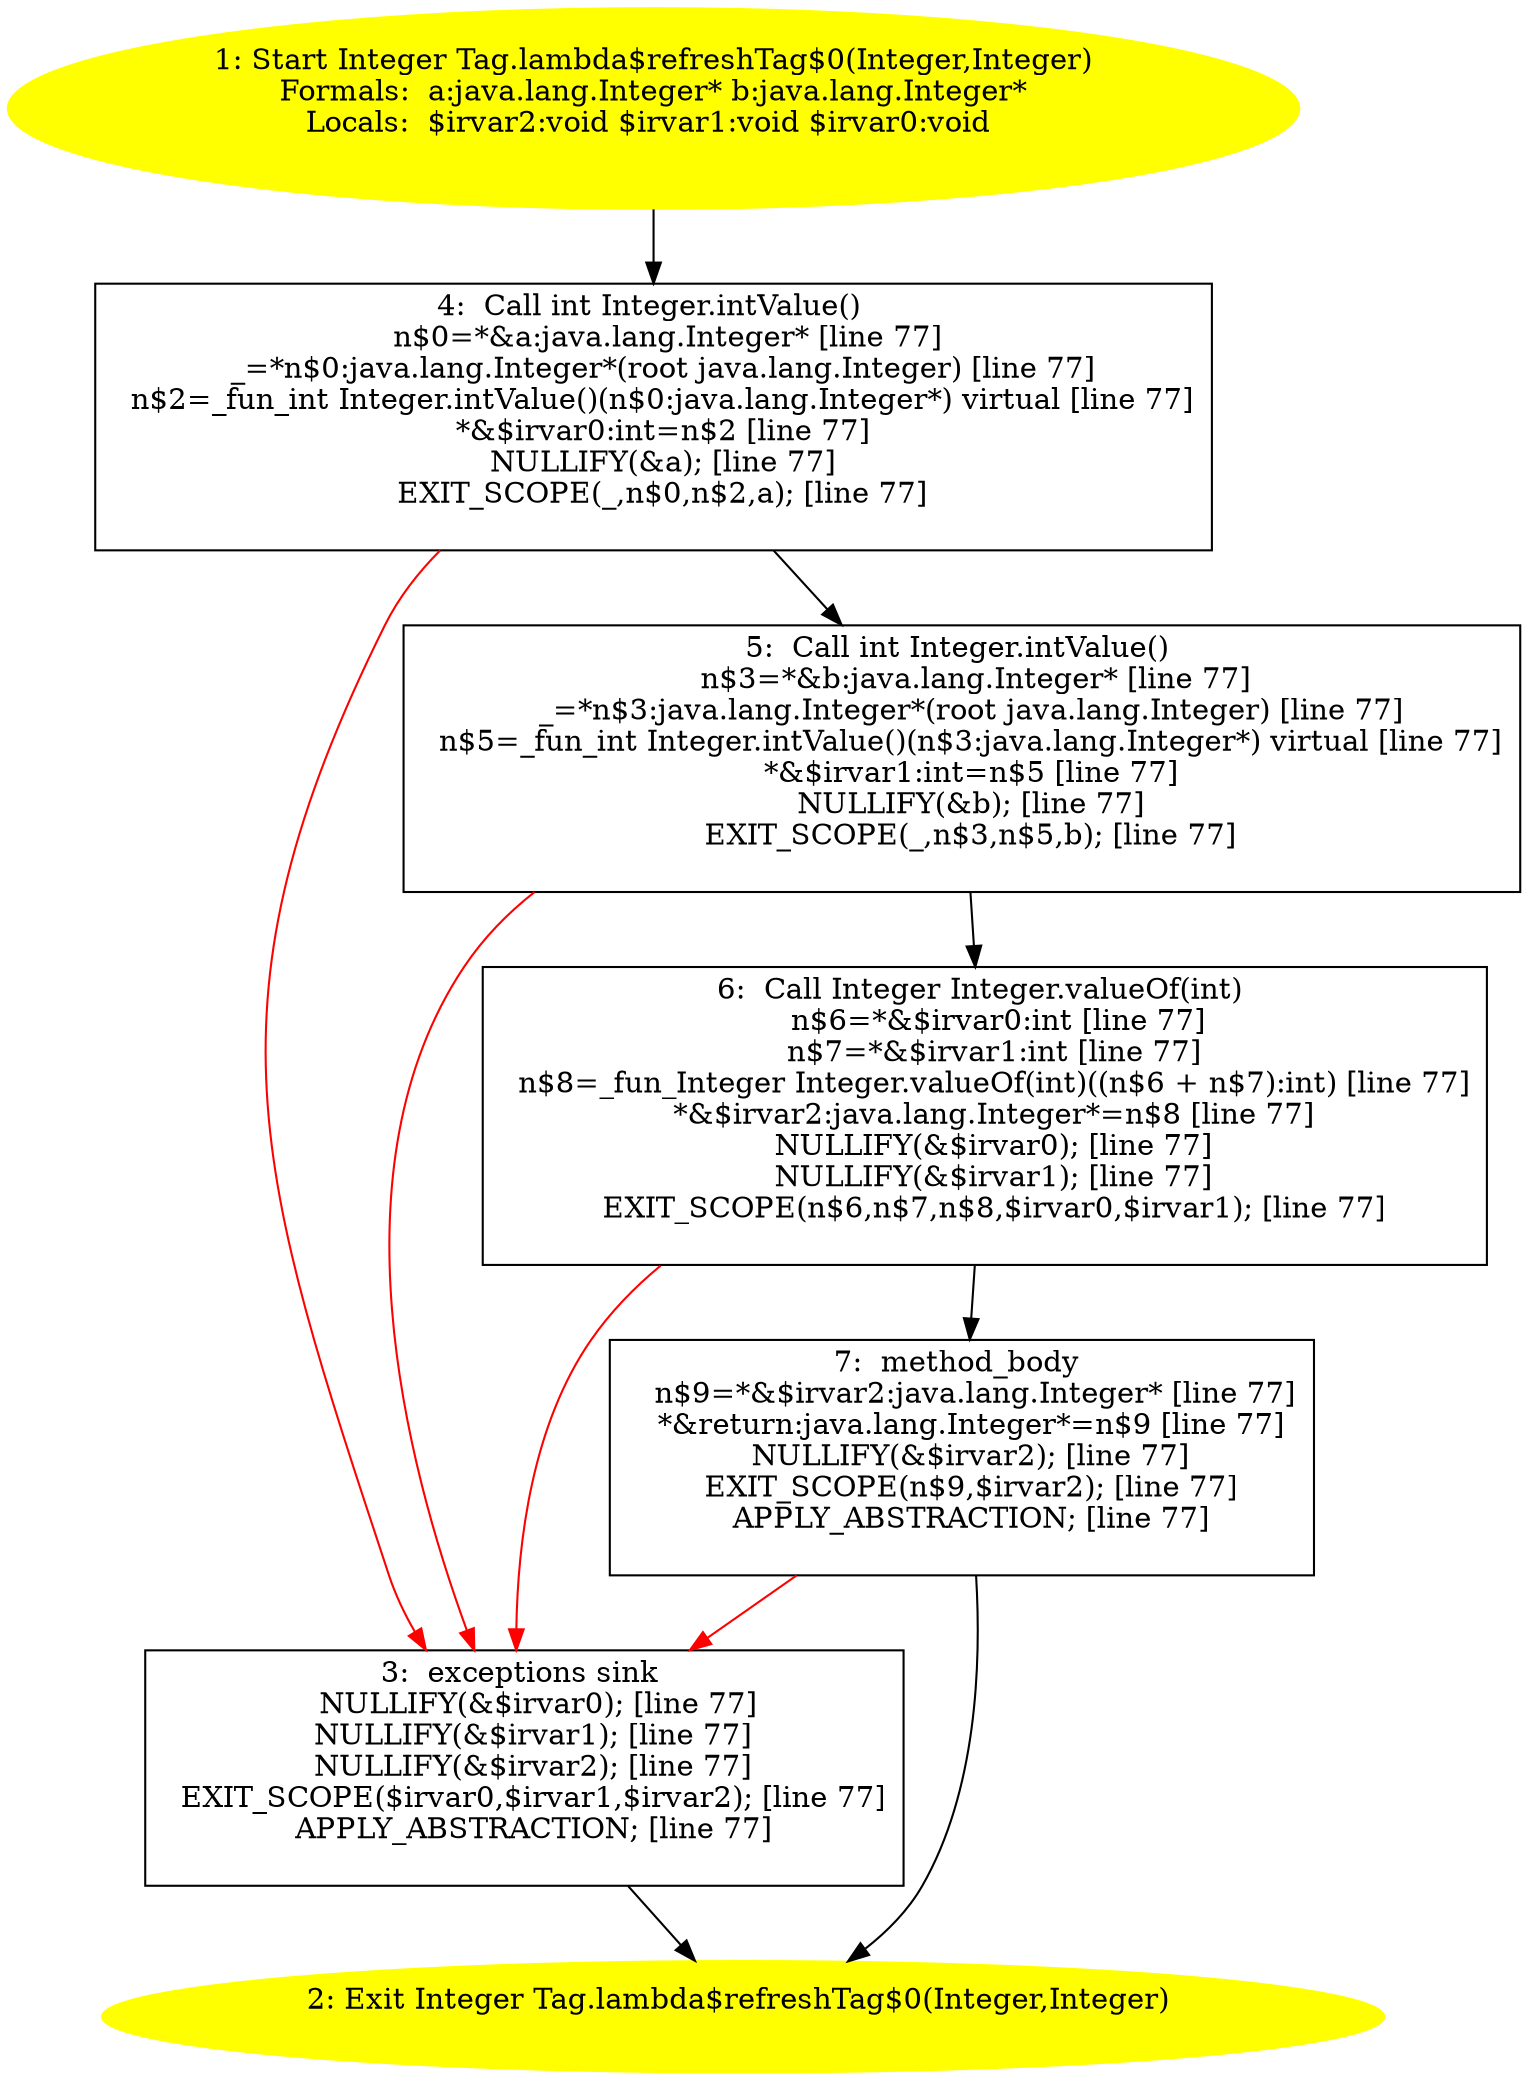 /* @generated */
digraph cfg {
"com.zrlog.model.Tag.lambda$refreshTag$0(java.lang.Integer,java.lang.Integer):java.lang.Integer.664a9e069342f3a80f1accfa5fc57262_1" [label="1: Start Integer Tag.lambda$refreshTag$0(Integer,Integer)\nFormals:  a:java.lang.Integer* b:java.lang.Integer*\nLocals:  $irvar2:void $irvar1:void $irvar0:void \n  " color=yellow style=filled]
	

	 "com.zrlog.model.Tag.lambda$refreshTag$0(java.lang.Integer,java.lang.Integer):java.lang.Integer.664a9e069342f3a80f1accfa5fc57262_1" -> "com.zrlog.model.Tag.lambda$refreshTag$0(java.lang.Integer,java.lang.Integer):java.lang.Integer.664a9e069342f3a80f1accfa5fc57262_4" ;
"com.zrlog.model.Tag.lambda$refreshTag$0(java.lang.Integer,java.lang.Integer):java.lang.Integer.664a9e069342f3a80f1accfa5fc57262_2" [label="2: Exit Integer Tag.lambda$refreshTag$0(Integer,Integer) \n  " color=yellow style=filled]
	

"com.zrlog.model.Tag.lambda$refreshTag$0(java.lang.Integer,java.lang.Integer):java.lang.Integer.664a9e069342f3a80f1accfa5fc57262_3" [label="3:  exceptions sink \n   NULLIFY(&$irvar0); [line 77]\n  NULLIFY(&$irvar1); [line 77]\n  NULLIFY(&$irvar2); [line 77]\n  EXIT_SCOPE($irvar0,$irvar1,$irvar2); [line 77]\n  APPLY_ABSTRACTION; [line 77]\n " shape="box"]
	

	 "com.zrlog.model.Tag.lambda$refreshTag$0(java.lang.Integer,java.lang.Integer):java.lang.Integer.664a9e069342f3a80f1accfa5fc57262_3" -> "com.zrlog.model.Tag.lambda$refreshTag$0(java.lang.Integer,java.lang.Integer):java.lang.Integer.664a9e069342f3a80f1accfa5fc57262_2" ;
"com.zrlog.model.Tag.lambda$refreshTag$0(java.lang.Integer,java.lang.Integer):java.lang.Integer.664a9e069342f3a80f1accfa5fc57262_4" [label="4:  Call int Integer.intValue() \n   n$0=*&a:java.lang.Integer* [line 77]\n  _=*n$0:java.lang.Integer*(root java.lang.Integer) [line 77]\n  n$2=_fun_int Integer.intValue()(n$0:java.lang.Integer*) virtual [line 77]\n  *&$irvar0:int=n$2 [line 77]\n  NULLIFY(&a); [line 77]\n  EXIT_SCOPE(_,n$0,n$2,a); [line 77]\n " shape="box"]
	

	 "com.zrlog.model.Tag.lambda$refreshTag$0(java.lang.Integer,java.lang.Integer):java.lang.Integer.664a9e069342f3a80f1accfa5fc57262_4" -> "com.zrlog.model.Tag.lambda$refreshTag$0(java.lang.Integer,java.lang.Integer):java.lang.Integer.664a9e069342f3a80f1accfa5fc57262_5" ;
	 "com.zrlog.model.Tag.lambda$refreshTag$0(java.lang.Integer,java.lang.Integer):java.lang.Integer.664a9e069342f3a80f1accfa5fc57262_4" -> "com.zrlog.model.Tag.lambda$refreshTag$0(java.lang.Integer,java.lang.Integer):java.lang.Integer.664a9e069342f3a80f1accfa5fc57262_3" [color="red" ];
"com.zrlog.model.Tag.lambda$refreshTag$0(java.lang.Integer,java.lang.Integer):java.lang.Integer.664a9e069342f3a80f1accfa5fc57262_5" [label="5:  Call int Integer.intValue() \n   n$3=*&b:java.lang.Integer* [line 77]\n  _=*n$3:java.lang.Integer*(root java.lang.Integer) [line 77]\n  n$5=_fun_int Integer.intValue()(n$3:java.lang.Integer*) virtual [line 77]\n  *&$irvar1:int=n$5 [line 77]\n  NULLIFY(&b); [line 77]\n  EXIT_SCOPE(_,n$3,n$5,b); [line 77]\n " shape="box"]
	

	 "com.zrlog.model.Tag.lambda$refreshTag$0(java.lang.Integer,java.lang.Integer):java.lang.Integer.664a9e069342f3a80f1accfa5fc57262_5" -> "com.zrlog.model.Tag.lambda$refreshTag$0(java.lang.Integer,java.lang.Integer):java.lang.Integer.664a9e069342f3a80f1accfa5fc57262_6" ;
	 "com.zrlog.model.Tag.lambda$refreshTag$0(java.lang.Integer,java.lang.Integer):java.lang.Integer.664a9e069342f3a80f1accfa5fc57262_5" -> "com.zrlog.model.Tag.lambda$refreshTag$0(java.lang.Integer,java.lang.Integer):java.lang.Integer.664a9e069342f3a80f1accfa5fc57262_3" [color="red" ];
"com.zrlog.model.Tag.lambda$refreshTag$0(java.lang.Integer,java.lang.Integer):java.lang.Integer.664a9e069342f3a80f1accfa5fc57262_6" [label="6:  Call Integer Integer.valueOf(int) \n   n$6=*&$irvar0:int [line 77]\n  n$7=*&$irvar1:int [line 77]\n  n$8=_fun_Integer Integer.valueOf(int)((n$6 + n$7):int) [line 77]\n  *&$irvar2:java.lang.Integer*=n$8 [line 77]\n  NULLIFY(&$irvar0); [line 77]\n  NULLIFY(&$irvar1); [line 77]\n  EXIT_SCOPE(n$6,n$7,n$8,$irvar0,$irvar1); [line 77]\n " shape="box"]
	

	 "com.zrlog.model.Tag.lambda$refreshTag$0(java.lang.Integer,java.lang.Integer):java.lang.Integer.664a9e069342f3a80f1accfa5fc57262_6" -> "com.zrlog.model.Tag.lambda$refreshTag$0(java.lang.Integer,java.lang.Integer):java.lang.Integer.664a9e069342f3a80f1accfa5fc57262_7" ;
	 "com.zrlog.model.Tag.lambda$refreshTag$0(java.lang.Integer,java.lang.Integer):java.lang.Integer.664a9e069342f3a80f1accfa5fc57262_6" -> "com.zrlog.model.Tag.lambda$refreshTag$0(java.lang.Integer,java.lang.Integer):java.lang.Integer.664a9e069342f3a80f1accfa5fc57262_3" [color="red" ];
"com.zrlog.model.Tag.lambda$refreshTag$0(java.lang.Integer,java.lang.Integer):java.lang.Integer.664a9e069342f3a80f1accfa5fc57262_7" [label="7:  method_body \n   n$9=*&$irvar2:java.lang.Integer* [line 77]\n  *&return:java.lang.Integer*=n$9 [line 77]\n  NULLIFY(&$irvar2); [line 77]\n  EXIT_SCOPE(n$9,$irvar2); [line 77]\n  APPLY_ABSTRACTION; [line 77]\n " shape="box"]
	

	 "com.zrlog.model.Tag.lambda$refreshTag$0(java.lang.Integer,java.lang.Integer):java.lang.Integer.664a9e069342f3a80f1accfa5fc57262_7" -> "com.zrlog.model.Tag.lambda$refreshTag$0(java.lang.Integer,java.lang.Integer):java.lang.Integer.664a9e069342f3a80f1accfa5fc57262_2" ;
	 "com.zrlog.model.Tag.lambda$refreshTag$0(java.lang.Integer,java.lang.Integer):java.lang.Integer.664a9e069342f3a80f1accfa5fc57262_7" -> "com.zrlog.model.Tag.lambda$refreshTag$0(java.lang.Integer,java.lang.Integer):java.lang.Integer.664a9e069342f3a80f1accfa5fc57262_3" [color="red" ];
}
